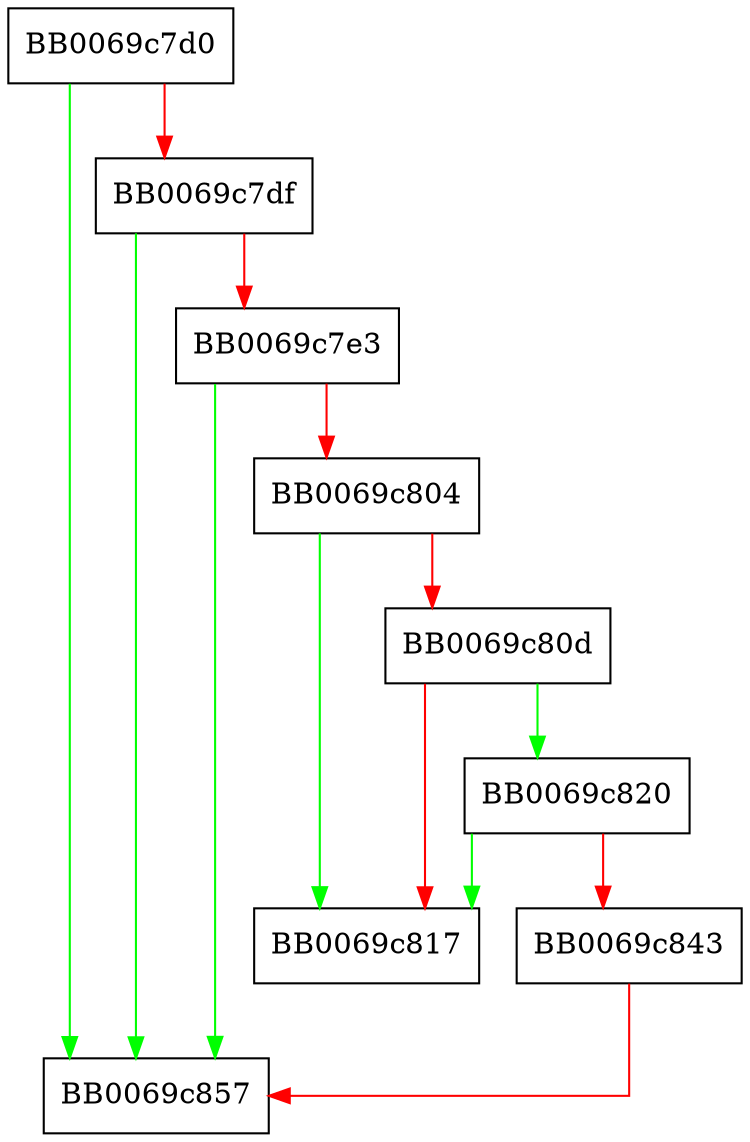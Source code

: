 digraph aes_wrap_dupctx {
  node [shape="box"];
  graph [splines=ortho];
  BB0069c7d0 -> BB0069c857 [color="green"];
  BB0069c7d0 -> BB0069c7df [color="red"];
  BB0069c7df -> BB0069c857 [color="green"];
  BB0069c7df -> BB0069c7e3 [color="red"];
  BB0069c7e3 -> BB0069c857 [color="green"];
  BB0069c7e3 -> BB0069c804 [color="red"];
  BB0069c804 -> BB0069c817 [color="green"];
  BB0069c804 -> BB0069c80d [color="red"];
  BB0069c80d -> BB0069c820 [color="green"];
  BB0069c80d -> BB0069c817 [color="red"];
  BB0069c820 -> BB0069c817 [color="green"];
  BB0069c820 -> BB0069c843 [color="red"];
  BB0069c843 -> BB0069c857 [color="red"];
}